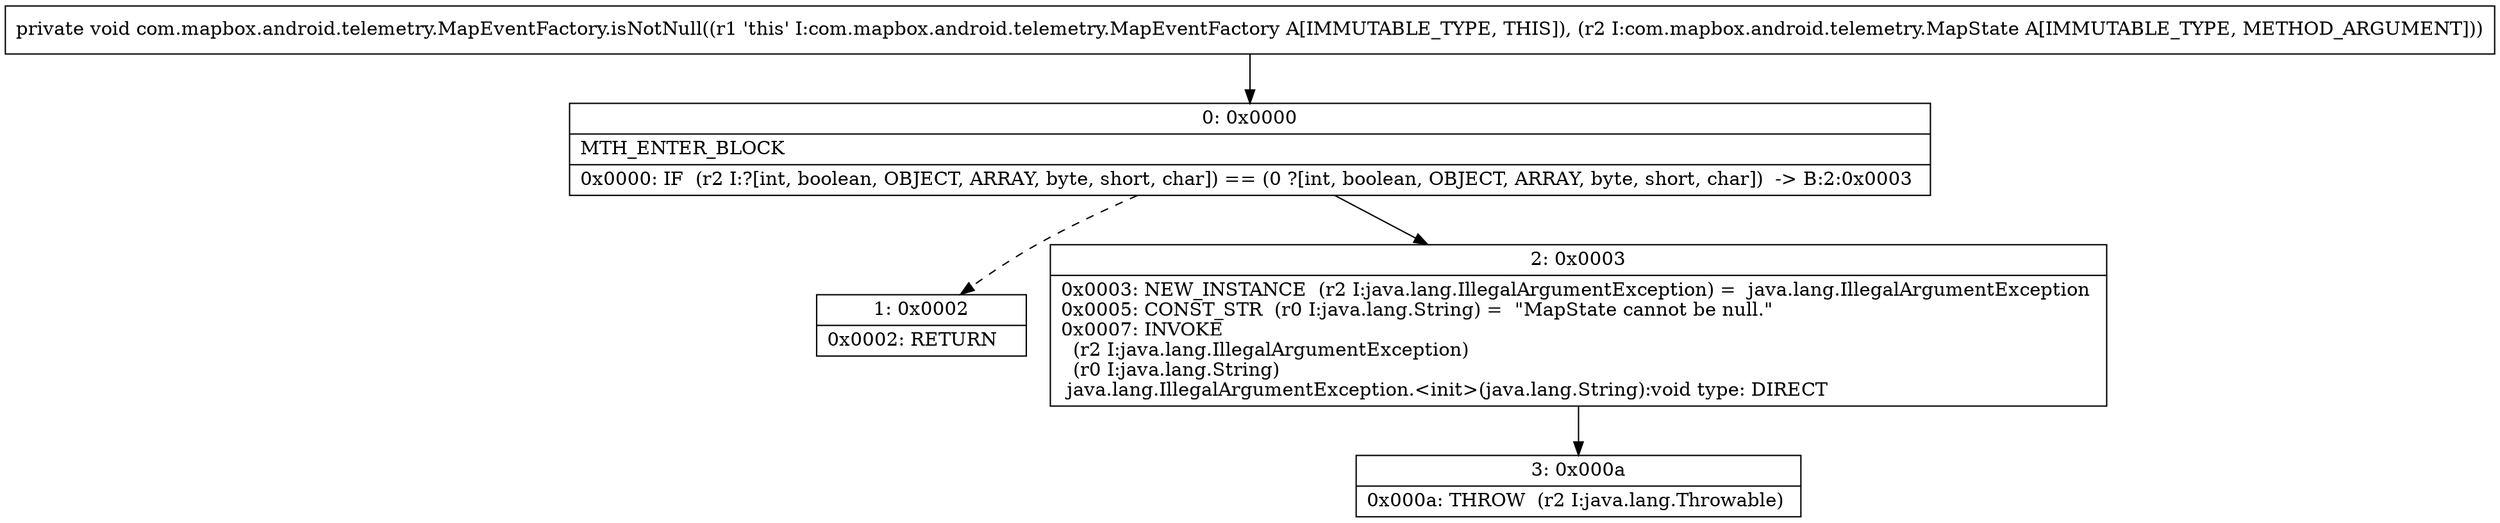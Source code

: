 digraph "CFG forcom.mapbox.android.telemetry.MapEventFactory.isNotNull(Lcom\/mapbox\/android\/telemetry\/MapState;)V" {
Node_0 [shape=record,label="{0\:\ 0x0000|MTH_ENTER_BLOCK\l|0x0000: IF  (r2 I:?[int, boolean, OBJECT, ARRAY, byte, short, char]) == (0 ?[int, boolean, OBJECT, ARRAY, byte, short, char])  \-\> B:2:0x0003 \l}"];
Node_1 [shape=record,label="{1\:\ 0x0002|0x0002: RETURN   \l}"];
Node_2 [shape=record,label="{2\:\ 0x0003|0x0003: NEW_INSTANCE  (r2 I:java.lang.IllegalArgumentException) =  java.lang.IllegalArgumentException \l0x0005: CONST_STR  (r0 I:java.lang.String) =  \"MapState cannot be null.\" \l0x0007: INVOKE  \l  (r2 I:java.lang.IllegalArgumentException)\l  (r0 I:java.lang.String)\l java.lang.IllegalArgumentException.\<init\>(java.lang.String):void type: DIRECT \l}"];
Node_3 [shape=record,label="{3\:\ 0x000a|0x000a: THROW  (r2 I:java.lang.Throwable) \l}"];
MethodNode[shape=record,label="{private void com.mapbox.android.telemetry.MapEventFactory.isNotNull((r1 'this' I:com.mapbox.android.telemetry.MapEventFactory A[IMMUTABLE_TYPE, THIS]), (r2 I:com.mapbox.android.telemetry.MapState A[IMMUTABLE_TYPE, METHOD_ARGUMENT])) }"];
MethodNode -> Node_0;
Node_0 -> Node_1[style=dashed];
Node_0 -> Node_2;
Node_2 -> Node_3;
}

